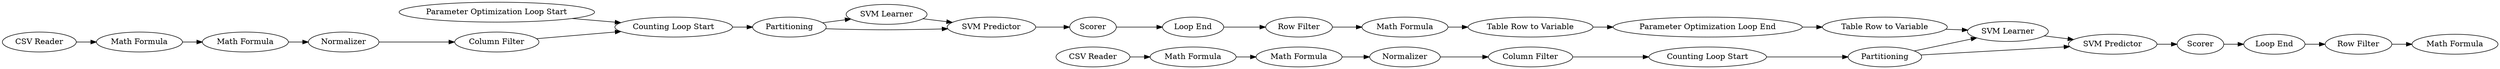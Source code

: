digraph {
	"6571431165866494084_40" [label="Counting Loop Start"]
	"6571431165866494084_19" [label=Scorer]
	"6571431165866494084_36" [label="SVM Predictor"]
	"6571431165866494084_10" [label="Loop End"]
	"6571431165866494084_25" [label="SVM Learner"]
	"6571431165866494084_14" [label="Math Formula"]
	"6571431165866494084_20" [label="Counting Loop Start"]
	"6571431165866494084_31" [label="Math Formula"]
	"6571431165866494084_41" [label="Loop End"]
	"6571431165866494084_35" [label="Column Filter"]
	"6571431165866494084_13" [label="Math Formula"]
	"6571431165866494084_24" [label="Parameter Optimization Loop End"]
	"6571431165866494084_22" [label="Math Formula"]
	"6571431165866494084_42" [label="Row Filter"]
	"6571431165866494084_43" [label="Table Row to Variable"]
	"6571431165866494084_33" [label=Normalizer]
	"6571431165866494084_38" [label="CSV Reader"]
	"6571431165866494084_37" [label=Scorer]
	"6571431165866494084_18" [label="SVM Predictor"]
	"6571431165866494084_2" [label="CSV Reader"]
	"6571431165866494084_23" [label="Parameter Optimization Loop Start"]
	"6571431165866494084_21" [label="Row Filter"]
	"6571431165866494084_27" [label="Math Formula"]
	"6571431165866494084_3" [label=Partitioning]
	"6571431165866494084_39" [label=Partitioning]
	"6571431165866494084_29" [label="Math Formula"]
	"6571431165866494084_26" [label="Table Row to Variable"]
	"6571431165866494084_16" [label="Column Filter"]
	"6571431165866494084_15" [label=Normalizer]
	"6571431165866494084_32" [label="SVM Learner"]
	"6571431165866494084_15" -> "6571431165866494084_16"
	"6571431165866494084_10" -> "6571431165866494084_21"
	"6571431165866494084_23" -> "6571431165866494084_20"
	"6571431165866494084_3" -> "6571431165866494084_18"
	"6571431165866494084_18" -> "6571431165866494084_19"
	"6571431165866494084_42" -> "6571431165866494084_27"
	"6571431165866494084_36" -> "6571431165866494084_37"
	"6571431165866494084_35" -> "6571431165866494084_40"
	"6571431165866494084_25" -> "6571431165866494084_18"
	"6571431165866494084_16" -> "6571431165866494084_20"
	"6571431165866494084_31" -> "6571431165866494084_33"
	"6571431165866494084_37" -> "6571431165866494084_41"
	"6571431165866494084_13" -> "6571431165866494084_14"
	"6571431165866494084_2" -> "6571431165866494084_13"
	"6571431165866494084_29" -> "6571431165866494084_31"
	"6571431165866494084_19" -> "6571431165866494084_10"
	"6571431165866494084_33" -> "6571431165866494084_35"
	"6571431165866494084_24" -> "6571431165866494084_43"
	"6571431165866494084_32" -> "6571431165866494084_36"
	"6571431165866494084_40" -> "6571431165866494084_39"
	"6571431165866494084_21" -> "6571431165866494084_22"
	"6571431165866494084_26" -> "6571431165866494084_24"
	"6571431165866494084_41" -> "6571431165866494084_42"
	"6571431165866494084_20" -> "6571431165866494084_3"
	"6571431165866494084_43" -> "6571431165866494084_32"
	"6571431165866494084_3" -> "6571431165866494084_25"
	"6571431165866494084_39" -> "6571431165866494084_36"
	"6571431165866494084_39" -> "6571431165866494084_32"
	"6571431165866494084_14" -> "6571431165866494084_15"
	"6571431165866494084_22" -> "6571431165866494084_26"
	"6571431165866494084_38" -> "6571431165866494084_29"
	rankdir=LR
}
